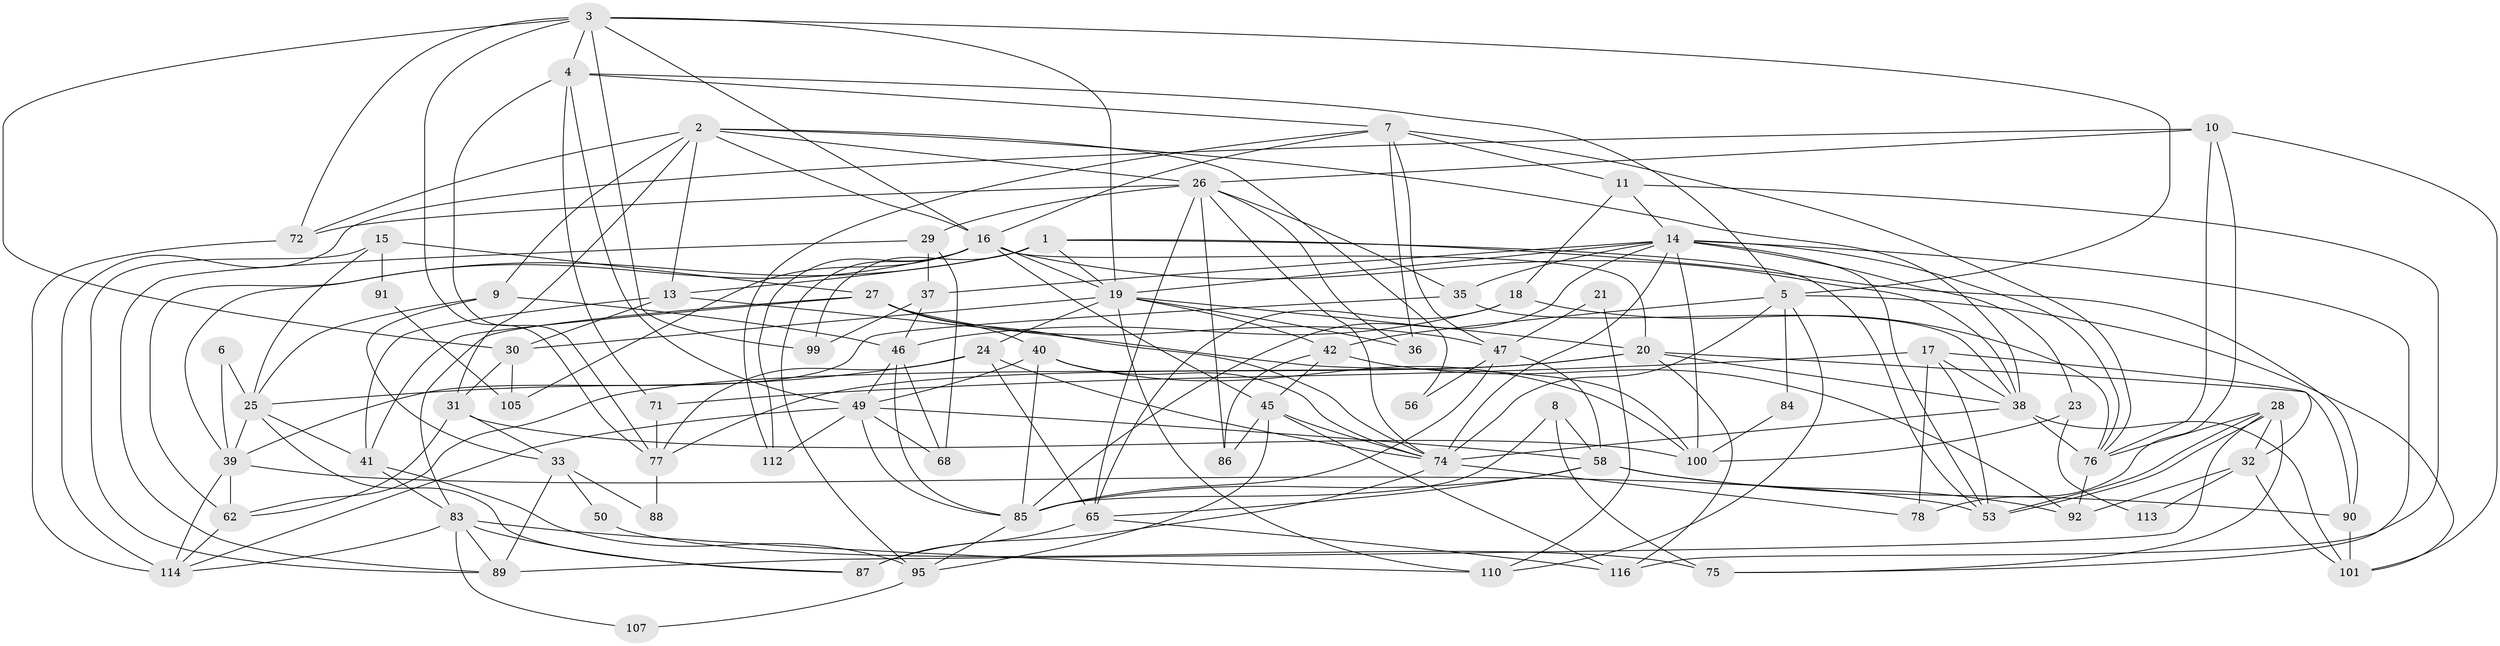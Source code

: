 // original degree distribution, {4: 0.25, 6: 0.12096774193548387, 7: 0.04032258064516129, 2: 0.1774193548387097, 5: 0.1774193548387097, 3: 0.22580645161290322, 9: 0.008064516129032258}
// Generated by graph-tools (version 1.1) at 2025/41/03/06/25 10:41:54]
// undirected, 78 vertices, 199 edges
graph export_dot {
graph [start="1"]
  node [color=gray90,style=filled];
  1 [super="+97"];
  2 [super="+22"];
  3 [super="+79"];
  4;
  5;
  6;
  7 [super="+12"];
  8;
  9 [super="+93"];
  10 [super="+109"];
  11 [super="+80"];
  13 [super="+123"];
  14 [super="+122"];
  15;
  16 [super="+55"];
  17 [super="+119"];
  18 [super="+48"];
  19 [super="+94"];
  20 [super="+43"];
  21;
  23;
  24 [super="+73"];
  25 [super="+34"];
  26 [super="+60"];
  27 [super="+67"];
  28 [super="+61"];
  29 [super="+63"];
  30 [super="+44"];
  31 [super="+70"];
  32;
  33 [super="+54"];
  35 [super="+59"];
  36;
  37 [super="+52"];
  38 [super="+64"];
  39 [super="+98"];
  40 [super="+51"];
  41 [super="+57"];
  42 [super="+96"];
  45 [super="+108"];
  46 [super="+66"];
  47 [super="+104"];
  49 [super="+82"];
  50;
  53;
  56;
  58 [super="+69"];
  62 [super="+115"];
  65 [super="+121"];
  68;
  71;
  72;
  74 [super="+81"];
  75;
  76 [super="+106"];
  77 [super="+102"];
  78;
  83 [super="+120"];
  84;
  85 [super="+117"];
  86;
  87;
  88;
  89 [super="+111"];
  90;
  91;
  92;
  95;
  99;
  100 [super="+124"];
  101 [super="+103"];
  105;
  107;
  110;
  112;
  113;
  114 [super="+118"];
  116;
  1 -- 19;
  1 -- 13;
  1 -- 90;
  1 -- 99;
  1 -- 53;
  1 -- 62;
  2 -- 16;
  2 -- 38;
  2 -- 13;
  2 -- 56;
  2 -- 72;
  2 -- 9;
  2 -- 26;
  2 -- 31;
  3 -- 77;
  3 -- 99;
  3 -- 16;
  3 -- 4;
  3 -- 5;
  3 -- 19;
  3 -- 72;
  3 -- 30;
  4 -- 5;
  4 -- 7;
  4 -- 71;
  4 -- 49;
  4 -- 77;
  5 -- 84;
  5 -- 101;
  5 -- 110;
  5 -- 42;
  5 -- 74;
  6 -- 39;
  6 -- 25;
  7 -- 36;
  7 -- 76;
  7 -- 16;
  7 -- 11;
  7 -- 112;
  7 -- 47;
  8 -- 85;
  8 -- 75;
  8 -- 58;
  9 -- 33;
  9 -- 46;
  9 -- 25;
  10 -- 76;
  10 -- 78;
  10 -- 26;
  10 -- 101;
  10 -- 114;
  11 -- 14;
  11 -- 116;
  11 -- 18;
  13 -- 100;
  13 -- 41;
  13 -- 30;
  14 -- 53;
  14 -- 19;
  14 -- 23;
  14 -- 75;
  14 -- 35;
  14 -- 100;
  14 -- 85;
  14 -- 74;
  14 -- 76;
  14 -- 37;
  15 -- 25;
  15 -- 89;
  15 -- 91;
  15 -- 27;
  16 -- 39;
  16 -- 38;
  16 -- 105;
  16 -- 112;
  16 -- 20;
  16 -- 95;
  16 -- 19;
  16 -- 45;
  17 -- 78;
  17 -- 32;
  17 -- 53;
  17 -- 71;
  17 -- 38;
  18 -- 65;
  18 -- 46;
  18 -- 76;
  19 -- 42;
  19 -- 20;
  19 -- 30;
  19 -- 36;
  19 -- 24;
  19 -- 110;
  20 -- 77;
  20 -- 116;
  20 -- 62;
  20 -- 90;
  20 -- 38;
  21 -- 110;
  21 -- 47;
  23 -- 113;
  23 -- 100;
  24 -- 25;
  24 -- 65;
  24 -- 74;
  24 -- 77;
  25 -- 87;
  25 -- 39;
  25 -- 41;
  26 -- 72;
  26 -- 29;
  26 -- 36;
  26 -- 86;
  26 -- 65;
  26 -- 74;
  26 -- 35;
  27 -- 83;
  27 -- 41 [weight=2];
  27 -- 74;
  27 -- 47;
  27 -- 40;
  28 -- 53;
  28 -- 53;
  28 -- 75;
  28 -- 32;
  28 -- 76;
  28 -- 89;
  29 -- 89;
  29 -- 37;
  29 -- 68;
  30 -- 105;
  30 -- 31;
  31 -- 62;
  31 -- 33;
  31 -- 100;
  32 -- 101;
  32 -- 92;
  32 -- 113;
  33 -- 50;
  33 -- 88;
  33 -- 89;
  35 -- 38;
  35 -- 39;
  37 -- 46;
  37 -- 99;
  38 -- 74;
  38 -- 76;
  38 -- 101;
  39 -- 114;
  39 -- 53;
  39 -- 62;
  40 -- 85;
  40 -- 100;
  40 -- 49;
  40 -- 74;
  41 -- 83;
  41 -- 95;
  42 -- 86;
  42 -- 92;
  42 -- 45;
  45 -- 74;
  45 -- 116;
  45 -- 86;
  45 -- 95;
  46 -- 68;
  46 -- 49;
  46 -- 85;
  47 -- 85;
  47 -- 56;
  47 -- 58;
  49 -- 68;
  49 -- 114;
  49 -- 112;
  49 -- 85;
  49 -- 58;
  50 -- 75;
  58 -- 90;
  58 -- 92;
  58 -- 65;
  58 -- 85;
  62 -- 114;
  65 -- 116;
  65 -- 87;
  71 -- 77;
  72 -- 114;
  74 -- 87 [weight=2];
  74 -- 78;
  76 -- 92;
  77 -- 88;
  83 -- 87;
  83 -- 107;
  83 -- 110;
  83 -- 89;
  83 -- 114;
  84 -- 100;
  85 -- 95;
  90 -- 101;
  91 -- 105;
  95 -- 107;
}
